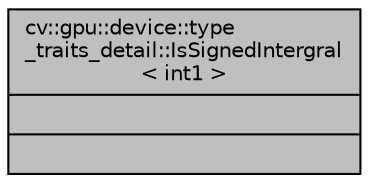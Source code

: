 digraph "cv::gpu::device::type_traits_detail::IsSignedIntergral&lt; int1 &gt;"
{
 // LATEX_PDF_SIZE
  edge [fontname="Helvetica",fontsize="10",labelfontname="Helvetica",labelfontsize="10"];
  node [fontname="Helvetica",fontsize="10",shape=record];
  Node1 [label="{cv::gpu::device::type\l_traits_detail::IsSignedIntergral\l\< int1 \>\n||}",height=0.2,width=0.4,color="black", fillcolor="grey75", style="filled", fontcolor="black",tooltip=" "];
}
